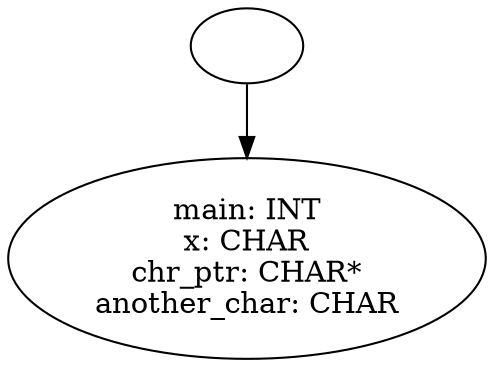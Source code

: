 digraph AST {
  "131430721840672" [label=""];
  "131430721840672" -> "131430721834432";
  "131430721834432" [label="main: INT
x: CHAR
chr_ptr: CHAR*
another_char: CHAR"];
}
